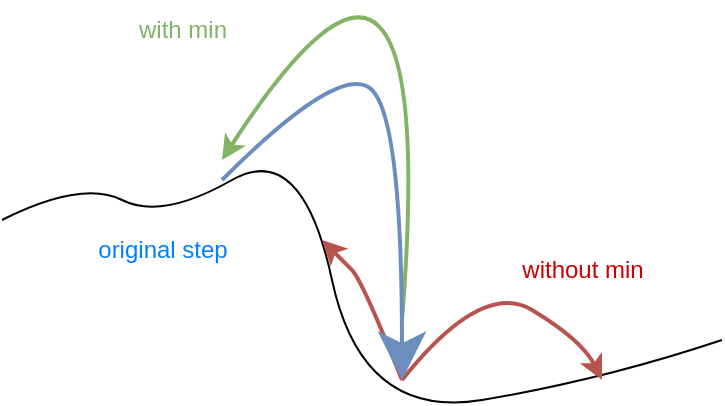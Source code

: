 <mxfile version="21.2.1" type="device">
  <diagram name="Page-1" id="mdiiZZh-8aje_cXkJPBv">
    <mxGraphModel dx="1026" dy="581" grid="1" gridSize="10" guides="1" tooltips="1" connect="1" arrows="1" fold="1" page="1" pageScale="1" pageWidth="850" pageHeight="1100" math="0" shadow="0">
      <root>
        <mxCell id="0" />
        <mxCell id="1" parent="0" />
        <mxCell id="VF2crJfT1dhtzrRNm0hr-3" value="" style="curved=1;endArrow=none;html=1;rounded=0;endFill=0;" edge="1" parent="1">
          <mxGeometry width="50" height="50" relative="1" as="geometry">
            <mxPoint x="300" y="200" as="sourcePoint" />
            <mxPoint x="660" y="260" as="targetPoint" />
            <Array as="points">
              <mxPoint x="340" y="180" />
              <mxPoint x="380" y="200" />
              <mxPoint x="450" y="160" />
              <mxPoint x="480" y="300" />
              <mxPoint x="600" y="280" />
            </Array>
          </mxGeometry>
        </mxCell>
        <mxCell id="VF2crJfT1dhtzrRNm0hr-5" value="" style="curved=1;endArrow=classic;html=1;rounded=0;fillColor=#f8cecc;strokeColor=#B85450;strokeWidth=2;endFill=1;startArrow=none;startFill=0;" edge="1" parent="1">
          <mxGeometry width="50" height="50" relative="1" as="geometry">
            <mxPoint x="500" y="280" as="sourcePoint" />
            <mxPoint x="600" y="280" as="targetPoint" />
            <Array as="points">
              <mxPoint x="540" y="230" />
              <mxPoint x="590" y="260" />
            </Array>
          </mxGeometry>
        </mxCell>
        <mxCell id="VF2crJfT1dhtzrRNm0hr-6" value="" style="curved=1;endArrow=classic;html=1;rounded=0;fillColor=#d5e8d4;strokeColor=#82b366;strokeWidth=2;endFill=1;startArrow=none;startFill=0;" edge="1" parent="1">
          <mxGeometry width="50" height="50" relative="1" as="geometry">
            <mxPoint x="500" y="250" as="sourcePoint" />
            <mxPoint x="410" y="170" as="targetPoint" />
            <Array as="points">
              <mxPoint x="520" />
            </Array>
          </mxGeometry>
        </mxCell>
        <mxCell id="VF2crJfT1dhtzrRNm0hr-7" value="with min" style="text;html=1;align=center;verticalAlign=middle;resizable=0;points=[];autosize=1;strokeColor=none;fillColor=none;fontColor=#81b368;" vertex="1" parent="1">
          <mxGeometry x="355" y="90" width="70" height="30" as="geometry" />
        </mxCell>
        <mxCell id="VF2crJfT1dhtzrRNm0hr-8" value="&lt;font color=&quot;#cc0000&quot;&gt;without min&lt;/font&gt;" style="text;html=1;align=center;verticalAlign=middle;resizable=0;points=[];autosize=1;strokeColor=none;fillColor=none;" vertex="1" parent="1">
          <mxGeometry x="550" y="210" width="80" height="30" as="geometry" />
        </mxCell>
        <mxCell id="VF2crJfT1dhtzrRNm0hr-9" value="" style="curved=1;endArrow=classic;html=1;rounded=0;fillColor=#f8cecc;strokeColor=#B85450;strokeWidth=2;endFill=1;startArrow=none;startFill=0;" edge="1" parent="1">
          <mxGeometry width="50" height="50" relative="1" as="geometry">
            <mxPoint x="500" y="280" as="sourcePoint" />
            <mxPoint x="460" y="210" as="targetPoint" />
            <Array as="points">
              <mxPoint x="480" y="230" />
              <mxPoint x="470" y="220" />
            </Array>
          </mxGeometry>
        </mxCell>
        <mxCell id="VF2crJfT1dhtzrRNm0hr-4" value="" style="curved=1;endArrow=classic;html=1;rounded=0;fillColor=#dae8fc;strokeColor=#6c8ebf;strokeWidth=2;endFill=1;startArrow=none;startFill=0;endSize=18;" edge="1" parent="1">
          <mxGeometry width="50" height="50" relative="1" as="geometry">
            <mxPoint x="410" y="180" as="sourcePoint" />
            <mxPoint x="500" y="280" as="targetPoint" />
            <Array as="points">
              <mxPoint x="470" y="120" />
              <mxPoint x="500" y="150" />
            </Array>
          </mxGeometry>
        </mxCell>
        <mxCell id="VF2crJfT1dhtzrRNm0hr-10" value="&lt;font color=&quot;#007fff&quot;&gt;original step&lt;/font&gt;" style="text;html=1;align=center;verticalAlign=middle;resizable=0;points=[];autosize=1;strokeColor=none;fillColor=none;" vertex="1" parent="1">
          <mxGeometry x="335" y="200" width="90" height="30" as="geometry" />
        </mxCell>
      </root>
    </mxGraphModel>
  </diagram>
</mxfile>
